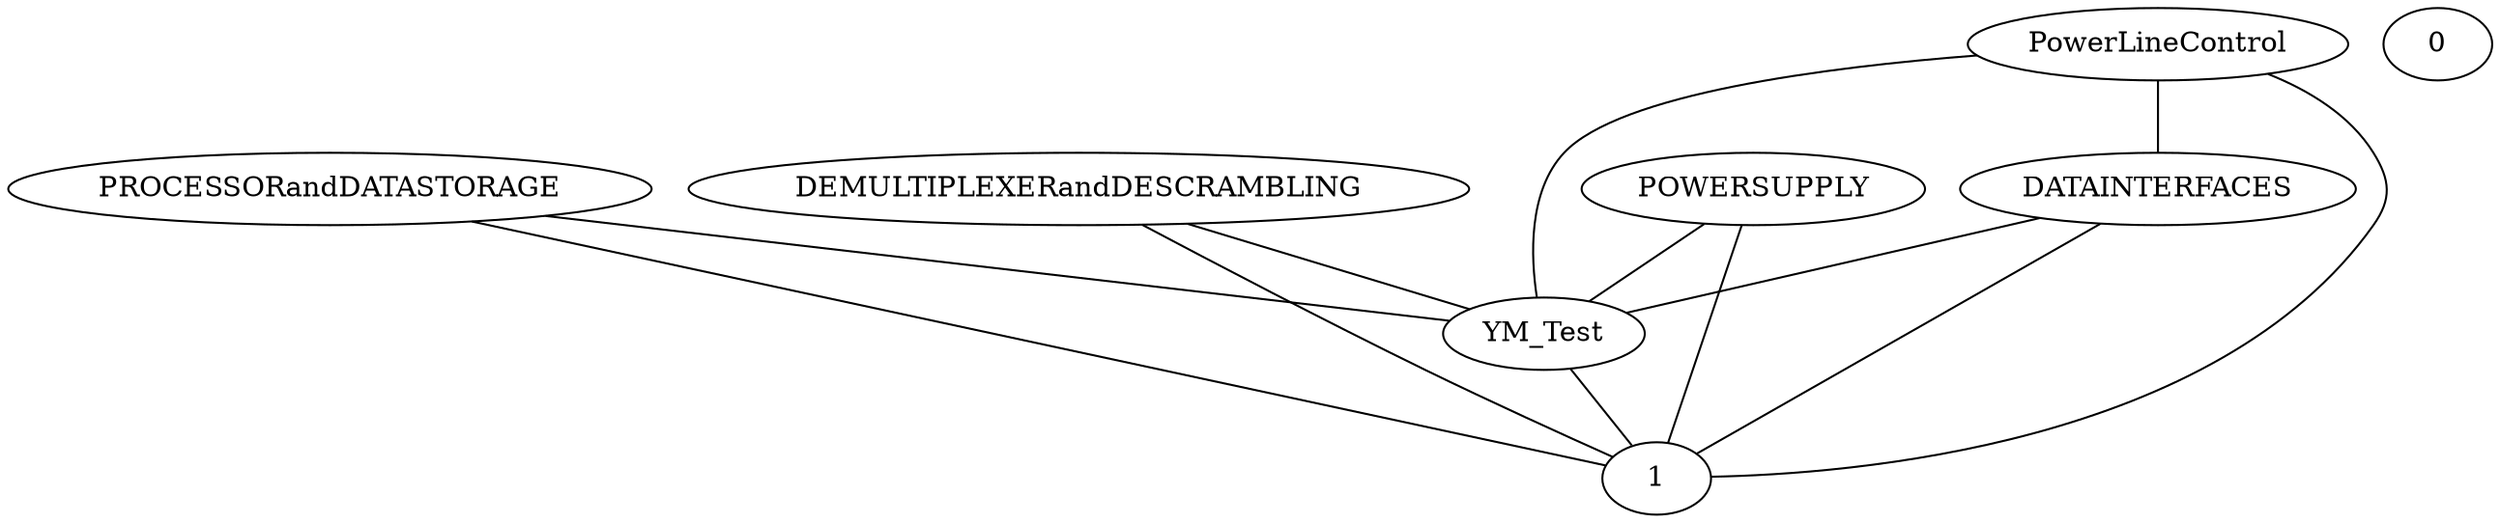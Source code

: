 graph G {
  PROCESSORandDATASTORAGE;
  DEMULTIPLEXERandDESCRAMBLING;
  POWERSUPPLY;
  PowerLineControl;
  YM_Test;
  DATAINTERFACES;
  0;
  1;
  YM_Test -- 1;
  PROCESSORandDATASTORAGE -- YM_Test;
  DATAINTERFACES -- YM_Test;
  POWERSUPPLY -- YM_Test;
  DEMULTIPLEXERandDESCRAMBLING -- YM_Test;
  PowerLineControl -- DATAINTERFACES;
  PROCESSORandDATASTORAGE -- 1;
  DEMULTIPLEXERandDESCRAMBLING -- 1;
  POWERSUPPLY -- 1;
  PowerLineControl -- YM_Test;
  DATAINTERFACES -- 1;
  PowerLineControl -- 1;
}
